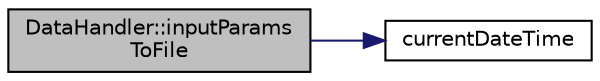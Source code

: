 digraph "DataHandler::inputParamsToFile"
{
  edge [fontname="Helvetica",fontsize="10",labelfontname="Helvetica",labelfontsize="10"];
  node [fontname="Helvetica",fontsize="10",shape=record];
  rankdir="LR";
  Node1 [label="DataHandler::inputParams\lToFile",height=0.2,width=0.4,color="black", fillcolor="grey75", style="filled", fontcolor="black"];
  Node1 -> Node2 [color="midnightblue",fontsize="10",style="solid",fontname="Helvetica"];
  Node2 [label="currentDateTime",height=0.2,width=0.4,color="black", fillcolor="white", style="filled",URL="$_data_handler_8cpp.html#aa46369f3c8adbff876c82270346fffa2",tooltip="Data harvesting method. Gets current date/time, format is YYYY-MM-DD.HH:mm:ss. "];
}

